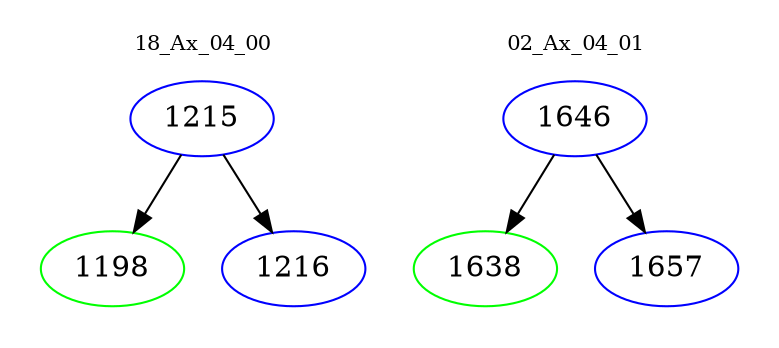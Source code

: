 digraph{
subgraph cluster_0 {
color = white
label = "18_Ax_04_00";
fontsize=10;
T0_1215 [label="1215", color="blue"]
T0_1215 -> T0_1198 [color="black"]
T0_1198 [label="1198", color="green"]
T0_1215 -> T0_1216 [color="black"]
T0_1216 [label="1216", color="blue"]
}
subgraph cluster_1 {
color = white
label = "02_Ax_04_01";
fontsize=10;
T1_1646 [label="1646", color="blue"]
T1_1646 -> T1_1638 [color="black"]
T1_1638 [label="1638", color="green"]
T1_1646 -> T1_1657 [color="black"]
T1_1657 [label="1657", color="blue"]
}
}
